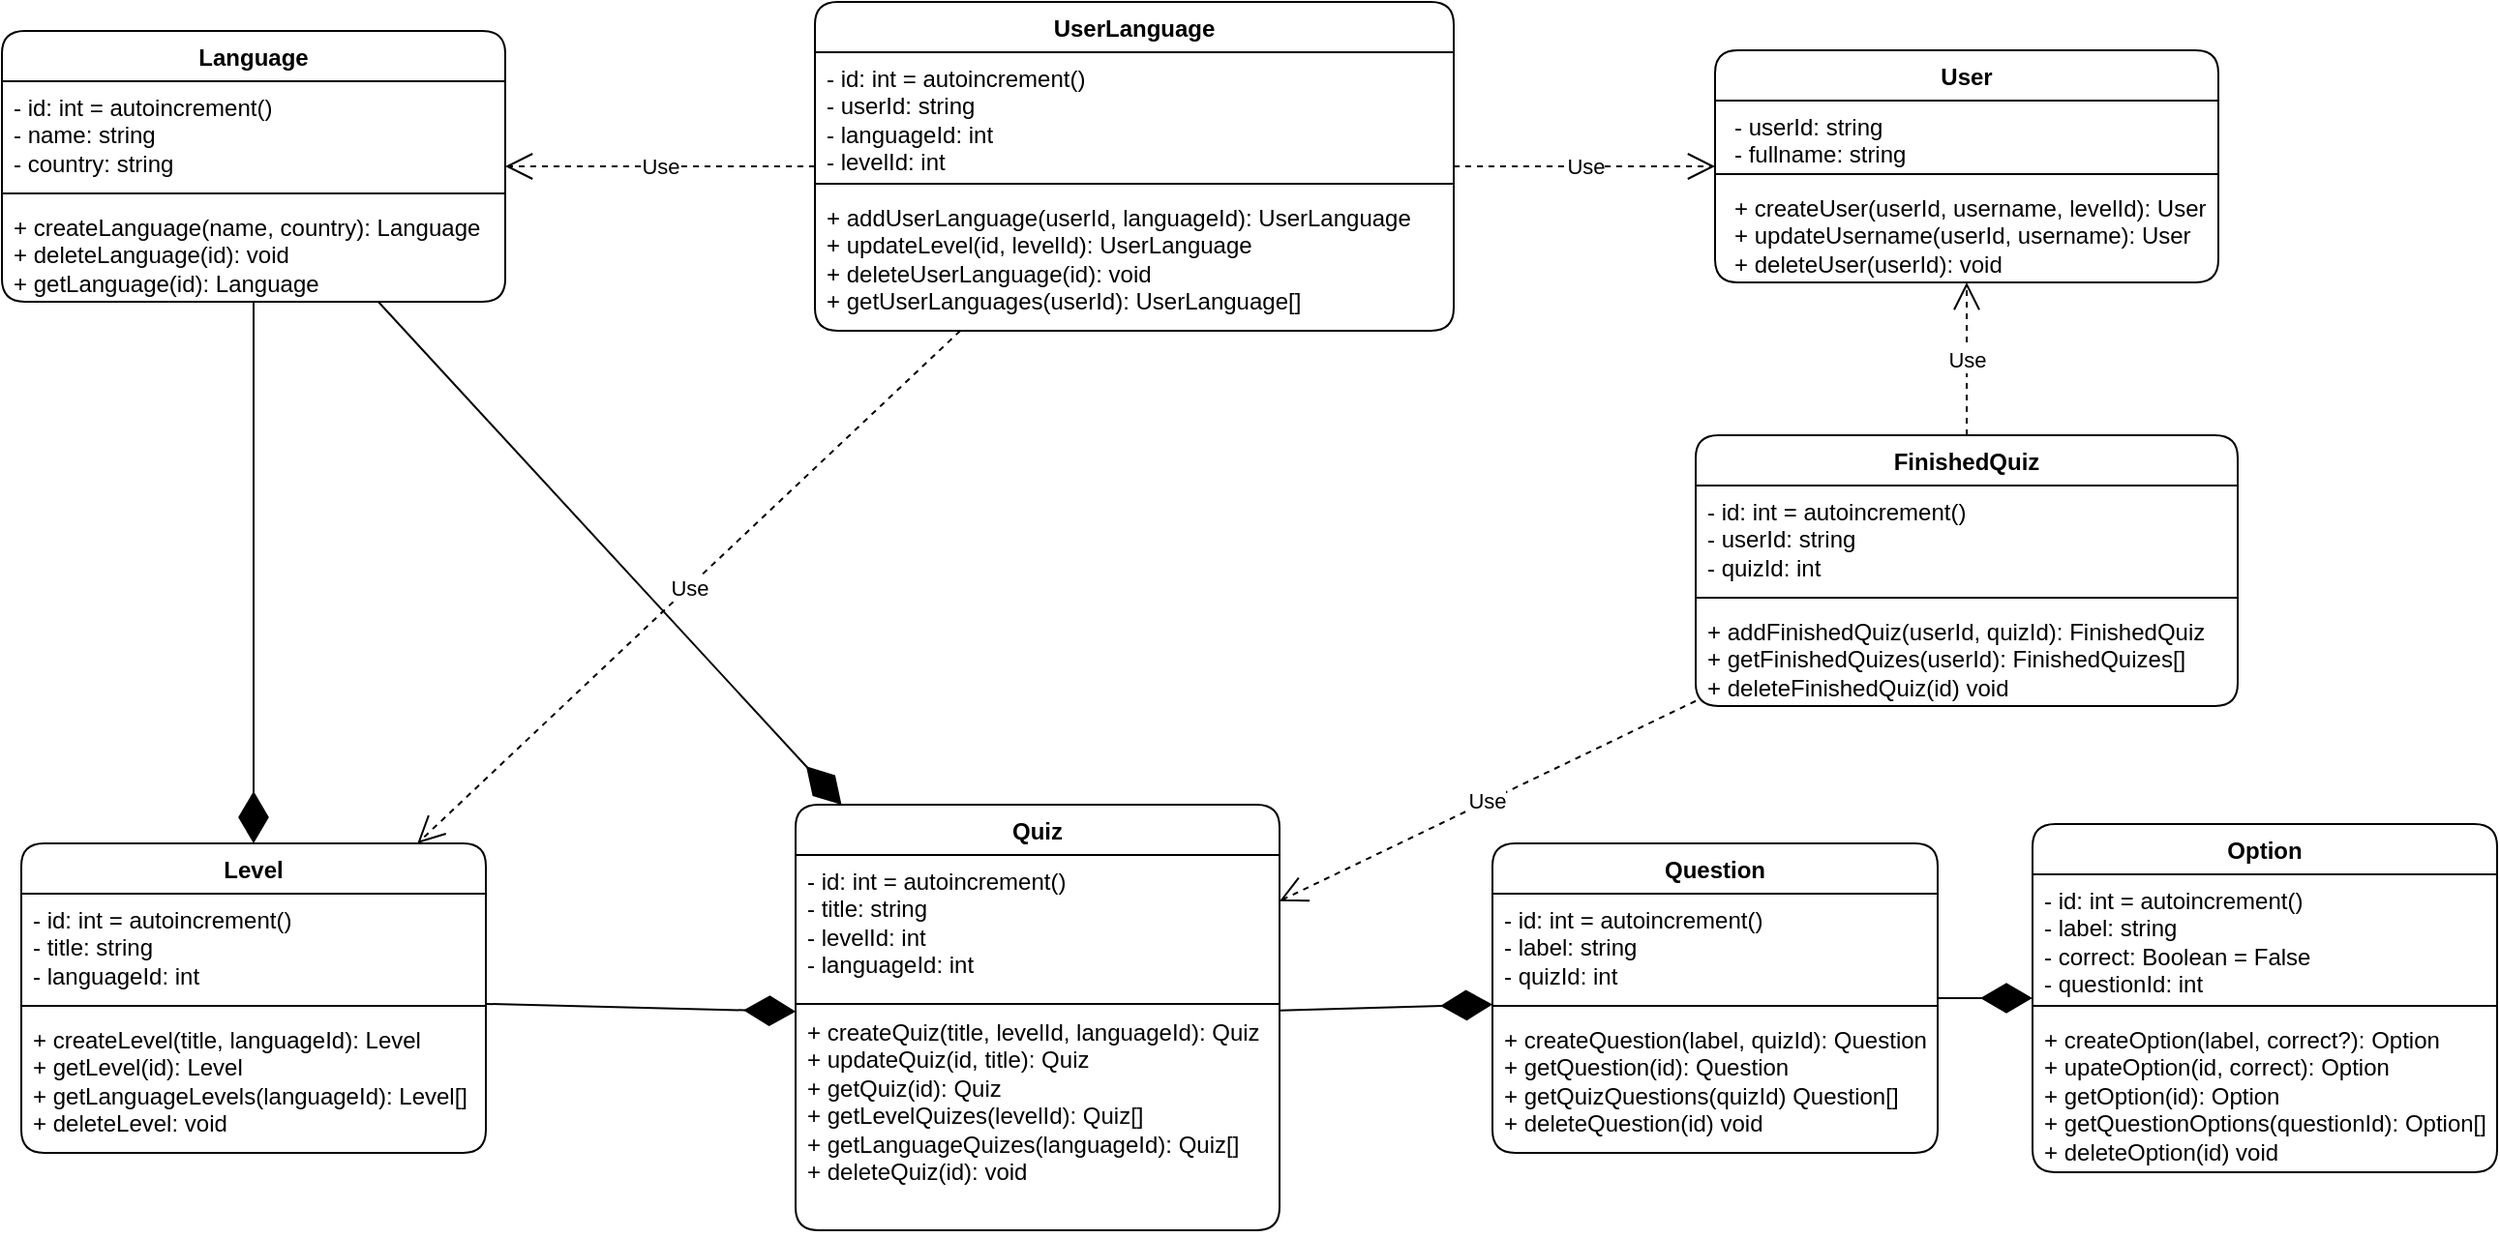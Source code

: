 <mxfile version="24.4.0" type="device" pages="2">
  <diagram name="class diagram" id="aOLUGz93YEPhbZQKyWQi">
    <mxGraphModel dx="794" dy="522" grid="1" gridSize="10" guides="1" tooltips="1" connect="1" arrows="1" fold="1" page="1" pageScale="1" pageWidth="827" pageHeight="1169" math="0" shadow="0">
      <root>
        <mxCell id="0" />
        <mxCell id="1" parent="0" />
        <mxCell id="31enBd58k9OhW9lJg7gS-4" value="User" style="swimlane;fontStyle=1;align=center;verticalAlign=top;childLayout=stackLayout;horizontal=1;startSize=26;horizontalStack=0;resizeParent=1;resizeParentMax=0;resizeLast=0;collapsible=1;marginBottom=0;whiteSpace=wrap;html=1;rounded=1;labelBackgroundColor=none;" parent="1" vertex="1">
          <mxGeometry x="915" y="300" width="260" height="120" as="geometry" />
        </mxCell>
        <mxCell id="31enBd58k9OhW9lJg7gS-5" value="&lt;p style=&quot;margin: 0px 0px 0px 4px;&quot;&gt;- userId: string&lt;/p&gt;&lt;p style=&quot;margin: 0px 0px 0px 4px;&quot;&gt;- fullname: string&lt;/p&gt;" style="text;strokeColor=none;fillColor=none;align=left;verticalAlign=top;spacingLeft=4;spacingRight=4;overflow=hidden;rotatable=0;points=[[0,0.5],[1,0.5]];portConstraint=eastwest;whiteSpace=wrap;html=1;rounded=1;labelBackgroundColor=none;" parent="31enBd58k9OhW9lJg7gS-4" vertex="1">
          <mxGeometry y="26" width="260" height="34" as="geometry" />
        </mxCell>
        <mxCell id="31enBd58k9OhW9lJg7gS-6" value="" style="line;strokeWidth=1;fillColor=none;align=left;verticalAlign=middle;spacingTop=-1;spacingLeft=3;spacingRight=3;rotatable=0;labelPosition=right;points=[];portConstraint=eastwest;rounded=1;labelBackgroundColor=none;" parent="31enBd58k9OhW9lJg7gS-4" vertex="1">
          <mxGeometry y="60" width="260" height="8" as="geometry" />
        </mxCell>
        <mxCell id="31enBd58k9OhW9lJg7gS-7" value="&lt;p style=&quot;margin: 0px 0px 0px 4px;&quot;&gt;+ createUser(userId, username, levelId): User&lt;/p&gt;&lt;p style=&quot;margin: 0px 0px 0px 4px;&quot;&gt;+ updateUsername(userId, username): User&lt;/p&gt;&lt;p style=&quot;margin: 0px 0px 0px 4px;&quot;&gt;+ deleteUser(userId): void&lt;/p&gt;" style="text;strokeColor=none;fillColor=none;align=left;verticalAlign=top;spacingLeft=4;spacingRight=4;overflow=hidden;rotatable=0;points=[[0,0.5],[1,0.5]];portConstraint=eastwest;whiteSpace=wrap;html=1;rounded=1;labelBackgroundColor=none;" parent="31enBd58k9OhW9lJg7gS-4" vertex="1">
          <mxGeometry y="68" width="260" height="52" as="geometry" />
        </mxCell>
        <mxCell id="31enBd58k9OhW9lJg7gS-8" value="Language" style="swimlane;fontStyle=1;align=center;verticalAlign=top;childLayout=stackLayout;horizontal=1;startSize=26;horizontalStack=0;resizeParent=1;resizeParentMax=0;resizeLast=0;collapsible=1;marginBottom=0;whiteSpace=wrap;html=1;rounded=1;labelBackgroundColor=none;" parent="1" vertex="1">
          <mxGeometry x="30" y="290" width="260" height="140" as="geometry" />
        </mxCell>
        <mxCell id="31enBd58k9OhW9lJg7gS-9" value="- id: int = autoincrement()&lt;div&gt;- name: string&lt;/div&gt;&lt;div&gt;- country: string&lt;/div&gt;" style="text;strokeColor=none;fillColor=none;align=left;verticalAlign=top;spacingLeft=4;spacingRight=4;overflow=hidden;rotatable=0;points=[[0,0.5],[1,0.5]];portConstraint=eastwest;whiteSpace=wrap;html=1;rounded=1;labelBackgroundColor=none;" parent="31enBd58k9OhW9lJg7gS-8" vertex="1">
          <mxGeometry y="26" width="260" height="54" as="geometry" />
        </mxCell>
        <mxCell id="31enBd58k9OhW9lJg7gS-10" value="" style="line;strokeWidth=1;fillColor=none;align=left;verticalAlign=middle;spacingTop=-1;spacingLeft=3;spacingRight=3;rotatable=0;labelPosition=right;points=[];portConstraint=eastwest;rounded=1;labelBackgroundColor=none;" parent="31enBd58k9OhW9lJg7gS-8" vertex="1">
          <mxGeometry y="80" width="260" height="8" as="geometry" />
        </mxCell>
        <mxCell id="31enBd58k9OhW9lJg7gS-11" value="+ createLanguage(name, country): Language&lt;div&gt;+ deleteLanguage(id): void&lt;/div&gt;&lt;div&gt;+ getLanguage(id): Language&lt;/div&gt;" style="text;strokeColor=none;fillColor=none;align=left;verticalAlign=top;spacingLeft=4;spacingRight=4;overflow=hidden;rotatable=0;points=[[0,0.5],[1,0.5]];portConstraint=eastwest;whiteSpace=wrap;html=1;rounded=1;labelBackgroundColor=none;" parent="31enBd58k9OhW9lJg7gS-8" vertex="1">
          <mxGeometry y="88" width="260" height="52" as="geometry" />
        </mxCell>
        <mxCell id="31enBd58k9OhW9lJg7gS-12" value="Level" style="swimlane;fontStyle=1;align=center;verticalAlign=top;childLayout=stackLayout;horizontal=1;startSize=26;horizontalStack=0;resizeParent=1;resizeParentMax=0;resizeLast=0;collapsible=1;marginBottom=0;whiteSpace=wrap;html=1;rounded=1;labelBackgroundColor=none;" parent="1" vertex="1">
          <mxGeometry x="40" y="710" width="240" height="160" as="geometry" />
        </mxCell>
        <mxCell id="31enBd58k9OhW9lJg7gS-13" value="- id: int = autoincrement()&lt;div&gt;- title: string&lt;/div&gt;&lt;div&gt;- languageId: int&lt;/div&gt;" style="text;strokeColor=none;fillColor=none;align=left;verticalAlign=top;spacingLeft=4;spacingRight=4;overflow=hidden;rotatable=0;points=[[0,0.5],[1,0.5]];portConstraint=eastwest;whiteSpace=wrap;html=1;rounded=1;labelBackgroundColor=none;" parent="31enBd58k9OhW9lJg7gS-12" vertex="1">
          <mxGeometry y="26" width="240" height="54" as="geometry" />
        </mxCell>
        <mxCell id="31enBd58k9OhW9lJg7gS-14" value="" style="line;strokeWidth=1;fillColor=none;align=left;verticalAlign=middle;spacingTop=-1;spacingLeft=3;spacingRight=3;rotatable=0;labelPosition=right;points=[];portConstraint=eastwest;rounded=1;labelBackgroundColor=none;" parent="31enBd58k9OhW9lJg7gS-12" vertex="1">
          <mxGeometry y="80" width="240" height="8" as="geometry" />
        </mxCell>
        <mxCell id="31enBd58k9OhW9lJg7gS-15" value="+ createLevel(title, languageId): Level&lt;div&gt;+ getLevel(id): Level&lt;/div&gt;&lt;div&gt;&lt;span style=&quot;background-color: initial;&quot;&gt;+ getLanguageLevels(languageId): Level[]&lt;/span&gt;&lt;/div&gt;&lt;div&gt;&lt;span style=&quot;background-color: initial;&quot;&gt;+ deleteLevel: void&lt;/span&gt;&lt;/div&gt;" style="text;strokeColor=none;fillColor=none;align=left;verticalAlign=top;spacingLeft=4;spacingRight=4;overflow=hidden;rotatable=0;points=[[0,0.5],[1,0.5]];portConstraint=eastwest;whiteSpace=wrap;html=1;rounded=1;labelBackgroundColor=none;" parent="31enBd58k9OhW9lJg7gS-12" vertex="1">
          <mxGeometry y="88" width="240" height="72" as="geometry" />
        </mxCell>
        <mxCell id="31enBd58k9OhW9lJg7gS-16" value="Quiz" style="swimlane;fontStyle=1;align=center;verticalAlign=top;childLayout=stackLayout;horizontal=1;startSize=26;horizontalStack=0;resizeParent=1;resizeParentMax=0;resizeLast=0;collapsible=1;marginBottom=0;whiteSpace=wrap;html=1;rounded=1;labelBackgroundColor=none;" parent="1" vertex="1">
          <mxGeometry x="440" y="690" width="250" height="220" as="geometry" />
        </mxCell>
        <mxCell id="31enBd58k9OhW9lJg7gS-17" value="- id: int = autoincrement()&lt;div&gt;- title: string&lt;/div&gt;&lt;div&gt;- levelId: int&lt;/div&gt;&lt;div&gt;- languageId: int&lt;/div&gt;" style="text;strokeColor=none;fillColor=none;align=left;verticalAlign=top;spacingLeft=4;spacingRight=4;overflow=hidden;rotatable=0;points=[[0,0.5],[1,0.5]];portConstraint=eastwest;whiteSpace=wrap;html=1;rounded=1;labelBackgroundColor=none;glass=1;" parent="31enBd58k9OhW9lJg7gS-16" vertex="1">
          <mxGeometry y="26" width="250" height="76" as="geometry" />
        </mxCell>
        <mxCell id="31enBd58k9OhW9lJg7gS-18" value="" style="line;strokeWidth=1;fillColor=none;align=left;verticalAlign=middle;spacingTop=-1;spacingLeft=3;spacingRight=3;rotatable=0;labelPosition=right;points=[];portConstraint=eastwest;rounded=1;labelBackgroundColor=none;" parent="31enBd58k9OhW9lJg7gS-16" vertex="1">
          <mxGeometry y="102" width="250" height="2" as="geometry" />
        </mxCell>
        <mxCell id="31enBd58k9OhW9lJg7gS-19" value="+ createQuiz(title, levelId, languageId): Quiz&lt;div&gt;+ updateQuiz(id, title): Quiz&lt;/div&gt;&lt;div&gt;+ getQuiz(id): Quiz&lt;/div&gt;&lt;div&gt;+ getLevelQuizes(levelId): Quiz[]&lt;/div&gt;&lt;div&gt;+ getLanguageQuizes(languageId): Quiz[]&lt;/div&gt;&lt;div&gt;+ deleteQuiz(id): void&lt;/div&gt;" style="text;strokeColor=none;fillColor=none;align=left;verticalAlign=top;spacingLeft=4;spacingRight=4;overflow=hidden;rotatable=0;points=[[0,0.5],[1,0.5]];portConstraint=eastwest;whiteSpace=wrap;html=1;rounded=1;labelBackgroundColor=none;" parent="31enBd58k9OhW9lJg7gS-16" vertex="1">
          <mxGeometry y="104" width="250" height="116" as="geometry" />
        </mxCell>
        <mxCell id="31enBd58k9OhW9lJg7gS-20" value="Question" style="swimlane;fontStyle=1;align=center;verticalAlign=top;childLayout=stackLayout;horizontal=1;startSize=26;horizontalStack=0;resizeParent=1;resizeParentMax=0;resizeLast=0;collapsible=1;marginBottom=0;whiteSpace=wrap;html=1;rounded=1;labelBackgroundColor=none;" parent="1" vertex="1">
          <mxGeometry x="800" y="710" width="230" height="160" as="geometry" />
        </mxCell>
        <mxCell id="31enBd58k9OhW9lJg7gS-21" value="- id: int = autoincrement()&lt;div&gt;- label: string&lt;/div&gt;&lt;div&gt;- quizId: int&lt;/div&gt;" style="text;strokeColor=none;fillColor=none;align=left;verticalAlign=top;spacingLeft=4;spacingRight=4;overflow=hidden;rotatable=0;points=[[0,0.5],[1,0.5]];portConstraint=eastwest;whiteSpace=wrap;html=1;rounded=1;labelBackgroundColor=none;" parent="31enBd58k9OhW9lJg7gS-20" vertex="1">
          <mxGeometry y="26" width="230" height="54" as="geometry" />
        </mxCell>
        <mxCell id="31enBd58k9OhW9lJg7gS-22" value="" style="line;strokeWidth=1;fillColor=none;align=left;verticalAlign=middle;spacingTop=-1;spacingLeft=3;spacingRight=3;rotatable=0;labelPosition=right;points=[];portConstraint=eastwest;rounded=1;labelBackgroundColor=none;" parent="31enBd58k9OhW9lJg7gS-20" vertex="1">
          <mxGeometry y="80" width="230" height="8" as="geometry" />
        </mxCell>
        <mxCell id="31enBd58k9OhW9lJg7gS-23" value="+ createQuestion(label, quizId): Question&lt;div&gt;+ getQuestion(id): Question&lt;/div&gt;&lt;div&gt;+ getQuizQuestions(quizId) Question[]&lt;/div&gt;&lt;div&gt;+ deleteQuestion(id) void&lt;/div&gt;" style="text;strokeColor=none;fillColor=none;align=left;verticalAlign=top;spacingLeft=4;spacingRight=4;overflow=hidden;rotatable=0;points=[[0,0.5],[1,0.5]];portConstraint=eastwest;whiteSpace=wrap;html=1;rounded=1;labelBackgroundColor=none;" parent="31enBd58k9OhW9lJg7gS-20" vertex="1">
          <mxGeometry y="88" width="230" height="72" as="geometry" />
        </mxCell>
        <mxCell id="31enBd58k9OhW9lJg7gS-24" value="Option" style="swimlane;fontStyle=1;align=center;verticalAlign=top;childLayout=stackLayout;horizontal=1;startSize=26;horizontalStack=0;resizeParent=1;resizeParentMax=0;resizeLast=0;collapsible=1;marginBottom=0;whiteSpace=wrap;html=1;rounded=1;labelBackgroundColor=none;" parent="1" vertex="1">
          <mxGeometry x="1079" y="700" width="240" height="180" as="geometry" />
        </mxCell>
        <mxCell id="31enBd58k9OhW9lJg7gS-25" value="- id: int = autoincrement()&lt;div&gt;- label: string&lt;/div&gt;&lt;div&gt;- correct: Boolean = False&lt;/div&gt;&lt;div&gt;- questionId: int&lt;/div&gt;" style="text;strokeColor=none;fillColor=none;align=left;verticalAlign=top;spacingLeft=4;spacingRight=4;overflow=hidden;rotatable=0;points=[[0,0.5],[1,0.5]];portConstraint=eastwest;whiteSpace=wrap;html=1;rounded=1;labelBackgroundColor=none;" parent="31enBd58k9OhW9lJg7gS-24" vertex="1">
          <mxGeometry y="26" width="240" height="64" as="geometry" />
        </mxCell>
        <mxCell id="31enBd58k9OhW9lJg7gS-26" value="" style="line;strokeWidth=1;fillColor=none;align=left;verticalAlign=middle;spacingTop=-1;spacingLeft=3;spacingRight=3;rotatable=0;labelPosition=right;points=[];portConstraint=eastwest;rounded=1;labelBackgroundColor=none;" parent="31enBd58k9OhW9lJg7gS-24" vertex="1">
          <mxGeometry y="90" width="240" height="8" as="geometry" />
        </mxCell>
        <mxCell id="31enBd58k9OhW9lJg7gS-27" value="+ createOption(label, correct?): Option&lt;div&gt;+ upateOption(id, correct): Option&lt;/div&gt;&lt;div&gt;+ getOption(id): Option&lt;/div&gt;&lt;div&gt;+ getQuestionOptions(questionId): Option[]&lt;/div&gt;&lt;div&gt;+ deleteOption(id) void&lt;/div&gt;" style="text;strokeColor=none;fillColor=none;align=left;verticalAlign=top;spacingLeft=4;spacingRight=4;overflow=hidden;rotatable=0;points=[[0,0.5],[1,0.5]];portConstraint=eastwest;whiteSpace=wrap;html=1;rounded=1;labelBackgroundColor=none;" parent="31enBd58k9OhW9lJg7gS-24" vertex="1">
          <mxGeometry y="98" width="240" height="82" as="geometry" />
        </mxCell>
        <mxCell id="31enBd58k9OhW9lJg7gS-29" value="" style="endArrow=diamondThin;endFill=1;endSize=24;html=1;rounded=1;" parent="1" source="31enBd58k9OhW9lJg7gS-16" target="31enBd58k9OhW9lJg7gS-20" edge="1">
          <mxGeometry width="160" relative="1" as="geometry">
            <mxPoint x="500" y="310" as="sourcePoint" />
            <mxPoint x="660" y="310" as="targetPoint" />
          </mxGeometry>
        </mxCell>
        <mxCell id="31enBd58k9OhW9lJg7gS-30" value="" style="endArrow=diamondThin;endFill=1;endSize=24;html=1;rounded=1;" parent="1" source="31enBd58k9OhW9lJg7gS-20" target="31enBd58k9OhW9lJg7gS-24" edge="1">
          <mxGeometry width="160" relative="1" as="geometry">
            <mxPoint x="500" y="310" as="sourcePoint" />
            <mxPoint x="660" y="310" as="targetPoint" />
          </mxGeometry>
        </mxCell>
        <mxCell id="31enBd58k9OhW9lJg7gS-31" value="" style="endArrow=diamondThin;endFill=1;endSize=24;html=1;rounded=1;" parent="1" source="31enBd58k9OhW9lJg7gS-12" target="31enBd58k9OhW9lJg7gS-16" edge="1">
          <mxGeometry width="160" relative="1" as="geometry">
            <mxPoint x="500" y="310" as="sourcePoint" />
            <mxPoint x="660" y="310" as="targetPoint" />
          </mxGeometry>
        </mxCell>
        <mxCell id="31enBd58k9OhW9lJg7gS-32" value="UserLanguage" style="swimlane;fontStyle=1;align=center;verticalAlign=top;childLayout=stackLayout;horizontal=1;startSize=26;horizontalStack=0;resizeParent=1;resizeParentMax=0;resizeLast=0;collapsible=1;marginBottom=0;whiteSpace=wrap;html=1;rounded=1;" parent="1" vertex="1">
          <mxGeometry x="450" y="275" width="330" height="170" as="geometry" />
        </mxCell>
        <mxCell id="31enBd58k9OhW9lJg7gS-33" value="- id: int = autoincrement()&lt;div&gt;- userId: string&lt;/div&gt;&lt;div&gt;- languageId: int&lt;/div&gt;&lt;div&gt;- levelId: int&lt;/div&gt;" style="text;strokeColor=none;fillColor=none;align=left;verticalAlign=top;spacingLeft=4;spacingRight=4;overflow=hidden;rotatable=0;points=[[0,0.5],[1,0.5]];portConstraint=eastwest;whiteSpace=wrap;html=1;rounded=1;" parent="31enBd58k9OhW9lJg7gS-32" vertex="1">
          <mxGeometry y="26" width="330" height="64" as="geometry" />
        </mxCell>
        <mxCell id="31enBd58k9OhW9lJg7gS-34" value="" style="line;strokeWidth=1;fillColor=none;align=left;verticalAlign=middle;spacingTop=-1;spacingLeft=3;spacingRight=3;rotatable=0;labelPosition=right;points=[];portConstraint=eastwest;strokeColor=inherit;rounded=1;" parent="31enBd58k9OhW9lJg7gS-32" vertex="1">
          <mxGeometry y="90" width="330" height="8" as="geometry" />
        </mxCell>
        <mxCell id="31enBd58k9OhW9lJg7gS-35" value="+ addUserLanguage(userId, languageId): UserLanguage&lt;div&gt;+ updateLevel(id, levelId): UserLanguage&lt;/div&gt;&lt;div&gt;+ deleteUserLanguage(id): void&lt;/div&gt;&lt;div&gt;+ getUserLanguages(userId): UserLanguage[]&lt;/div&gt;" style="text;strokeColor=none;fillColor=none;align=left;verticalAlign=top;spacingLeft=4;spacingRight=4;overflow=hidden;rotatable=0;points=[[0,0.5],[1,0.5]];portConstraint=eastwest;whiteSpace=wrap;html=1;rounded=1;" parent="31enBd58k9OhW9lJg7gS-32" vertex="1">
          <mxGeometry y="98" width="330" height="72" as="geometry" />
        </mxCell>
        <mxCell id="31enBd58k9OhW9lJg7gS-37" value="" style="endArrow=diamondThin;endFill=1;endSize=24;html=1;rounded=1;" parent="1" source="31enBd58k9OhW9lJg7gS-8" target="31enBd58k9OhW9lJg7gS-16" edge="1">
          <mxGeometry width="160" relative="1" as="geometry">
            <mxPoint x="500" y="310" as="sourcePoint" />
            <mxPoint x="660" y="310" as="targetPoint" />
          </mxGeometry>
        </mxCell>
        <mxCell id="31enBd58k9OhW9lJg7gS-38" value="" style="endArrow=diamondThin;endFill=1;endSize=24;html=1;rounded=1;" parent="1" source="31enBd58k9OhW9lJg7gS-8" target="31enBd58k9OhW9lJg7gS-12" edge="1">
          <mxGeometry width="160" relative="1" as="geometry">
            <mxPoint x="500" y="310" as="sourcePoint" />
            <mxPoint x="660" y="310" as="targetPoint" />
          </mxGeometry>
        </mxCell>
        <mxCell id="31enBd58k9OhW9lJg7gS-39" value="Use" style="endArrow=open;endSize=12;dashed=1;html=1;rounded=1;" parent="1" source="31enBd58k9OhW9lJg7gS-32" target="31enBd58k9OhW9lJg7gS-4" edge="1">
          <mxGeometry width="160" relative="1" as="geometry">
            <mxPoint x="500" y="310" as="sourcePoint" />
            <mxPoint x="660" y="310" as="targetPoint" />
          </mxGeometry>
        </mxCell>
        <mxCell id="31enBd58k9OhW9lJg7gS-40" value="Use" style="endArrow=open;endSize=12;dashed=1;html=1;rounded=1;" parent="1" source="31enBd58k9OhW9lJg7gS-32" target="31enBd58k9OhW9lJg7gS-8" edge="1">
          <mxGeometry width="160" relative="1" as="geometry">
            <mxPoint x="500" y="310" as="sourcePoint" />
            <mxPoint x="660" y="310" as="targetPoint" />
          </mxGeometry>
        </mxCell>
        <mxCell id="31enBd58k9OhW9lJg7gS-41" value="Use" style="endArrow=open;endSize=12;dashed=1;html=1;rounded=1;" parent="1" source="31enBd58k9OhW9lJg7gS-32" target="31enBd58k9OhW9lJg7gS-12" edge="1">
          <mxGeometry width="160" relative="1" as="geometry">
            <mxPoint x="500" y="310" as="sourcePoint" />
            <mxPoint x="660" y="310" as="targetPoint" />
          </mxGeometry>
        </mxCell>
        <mxCell id="31enBd58k9OhW9lJg7gS-42" value="FinishedQuiz" style="swimlane;fontStyle=1;align=center;verticalAlign=top;childLayout=stackLayout;horizontal=1;startSize=26;horizontalStack=0;resizeParent=1;resizeParentMax=0;resizeLast=0;collapsible=1;marginBottom=0;whiteSpace=wrap;html=1;rounded=1;" parent="1" vertex="1">
          <mxGeometry x="905" y="499" width="280" height="140" as="geometry" />
        </mxCell>
        <mxCell id="31enBd58k9OhW9lJg7gS-43" value="- id: int = autoincrement()&lt;div&gt;- userId: string&lt;/div&gt;&lt;div&gt;- quizId: int&lt;/div&gt;" style="text;strokeColor=none;fillColor=none;align=left;verticalAlign=top;spacingLeft=4;spacingRight=4;overflow=hidden;rotatable=0;points=[[0,0.5],[1,0.5]];portConstraint=eastwest;whiteSpace=wrap;html=1;" parent="31enBd58k9OhW9lJg7gS-42" vertex="1">
          <mxGeometry y="26" width="280" height="54" as="geometry" />
        </mxCell>
        <mxCell id="31enBd58k9OhW9lJg7gS-44" value="" style="line;strokeWidth=1;fillColor=none;align=left;verticalAlign=middle;spacingTop=-1;spacingLeft=3;spacingRight=3;rotatable=0;labelPosition=right;points=[];portConstraint=eastwest;strokeColor=inherit;rounded=1;" parent="31enBd58k9OhW9lJg7gS-42" vertex="1">
          <mxGeometry y="80" width="280" height="8" as="geometry" />
        </mxCell>
        <mxCell id="31enBd58k9OhW9lJg7gS-45" value="+ addFinishedQuiz(userId, quizId): FinishedQuiz&lt;div&gt;+ getFinishedQuizes(userId): FinishedQuizes[]&lt;/div&gt;&lt;div&gt;+ deleteFinishedQuiz(id) void&lt;/div&gt;" style="text;strokeColor=none;fillColor=none;align=left;verticalAlign=top;spacingLeft=4;spacingRight=4;overflow=hidden;rotatable=0;points=[[0,0.5],[1,0.5]];portConstraint=eastwest;whiteSpace=wrap;html=1;" parent="31enBd58k9OhW9lJg7gS-42" vertex="1">
          <mxGeometry y="88" width="280" height="52" as="geometry" />
        </mxCell>
        <mxCell id="31enBd58k9OhW9lJg7gS-46" value="Use" style="endArrow=open;endSize=12;dashed=1;html=1;rounded=1;" parent="1" source="31enBd58k9OhW9lJg7gS-42" target="31enBd58k9OhW9lJg7gS-4" edge="1">
          <mxGeometry width="160" relative="1" as="geometry">
            <mxPoint x="860" y="520" as="sourcePoint" />
            <mxPoint x="1020" y="520" as="targetPoint" />
          </mxGeometry>
        </mxCell>
        <mxCell id="31enBd58k9OhW9lJg7gS-47" value="Use" style="endArrow=open;endSize=12;dashed=1;html=1;rounded=1;" parent="1" source="31enBd58k9OhW9lJg7gS-42" target="31enBd58k9OhW9lJg7gS-16" edge="1">
          <mxGeometry width="160" relative="1" as="geometry">
            <mxPoint x="860" y="520" as="sourcePoint" />
            <mxPoint x="1020" y="520" as="targetPoint" />
          </mxGeometry>
        </mxCell>
      </root>
    </mxGraphModel>
  </diagram>
  <diagram id="8xNHMc4PdvnQVsVA1z_5" name="Use case diagram">
    <mxGraphModel dx="1059" dy="696" grid="1" gridSize="10" guides="1" tooltips="1" connect="1" arrows="1" fold="1" page="1" pageScale="1" pageWidth="827" pageHeight="1169" math="0" shadow="0">
      <root>
        <mxCell id="0" />
        <mxCell id="1" parent="0" />
        <mxCell id="5tX0ATcmo5yWwP-1VALY-1" value="Language Learning App" style="shape=umlFrame;whiteSpace=wrap;html=1;pointerEvents=0;width=690;height=20;rounded=1;" vertex="1" parent="1">
          <mxGeometry x="80" y="50" width="680" height="690" as="geometry" />
        </mxCell>
        <mxCell id="5tX0ATcmo5yWwP-1VALY-8" value="sign-up" style="ellipse;whiteSpace=wrap;html=1;rounded=1;" vertex="1" parent="1">
          <mxGeometry x="384" y="80" width="70" height="40" as="geometry" />
        </mxCell>
        <mxCell id="5tX0ATcmo5yWwP-1VALY-9" value="sign-out" style="ellipse;whiteSpace=wrap;html=1;rounded=1;" vertex="1" parent="1">
          <mxGeometry x="384" y="120" width="70" height="40" as="geometry" />
        </mxCell>
        <mxCell id="5tX0ATcmo5yWwP-1VALY-10" value="sign-in" style="ellipse;whiteSpace=wrap;html=1;rounded=1;" vertex="1" parent="1">
          <mxGeometry x="384" y="160" width="70" height="40" as="geometry" />
        </mxCell>
        <mxCell id="5tX0ATcmo5yWwP-1VALY-11" value="add user language" style="ellipse;whiteSpace=wrap;html=1;rounded=1;" vertex="1" parent="1">
          <mxGeometry x="230" y="220" width="70" height="40" as="geometry" />
        </mxCell>
        <mxCell id="uz0ZGg-Opx3ufUbnbtCJ-13" style="edgeStyle=orthogonalEdgeStyle;rounded=1;orthogonalLoop=1;jettySize=auto;html=1;" edge="1" parent="1" source="5tX0ATcmo5yWwP-1VALY-12" target="5tX0ATcmo5yWwP-1VALY-13">
          <mxGeometry relative="1" as="geometry" />
        </mxCell>
        <mxCell id="uz0ZGg-Opx3ufUbnbtCJ-14" value="extends" style="edgeLabel;html=1;align=center;verticalAlign=middle;resizable=0;points=[];rounded=1;" vertex="1" connectable="0" parent="uz0ZGg-Opx3ufUbnbtCJ-13">
          <mxGeometry y="1" relative="1" as="geometry">
            <mxPoint x="5" y="-9" as="offset" />
          </mxGeometry>
        </mxCell>
        <mxCell id="5tX0ATcmo5yWwP-1VALY-12" value="delete user language" style="ellipse;whiteSpace=wrap;html=1;rounded=1;" vertex="1" parent="1">
          <mxGeometry x="230" y="260" width="70" height="40" as="geometry" />
        </mxCell>
        <mxCell id="5tX0ATcmo5yWwP-1VALY-13" value="delete finished quiz" style="ellipse;whiteSpace=wrap;html=1;rounded=1;" vertex="1" parent="1">
          <mxGeometry x="350" y="255" width="90" height="50" as="geometry" />
        </mxCell>
        <mxCell id="Cx40cqMgaz_yQqRrVU7q-1" value="add finished quiz" style="ellipse;whiteSpace=wrap;html=1;rounded=1;" vertex="1" parent="1">
          <mxGeometry x="230" y="340" width="70" height="40" as="geometry" />
        </mxCell>
        <mxCell id="bfRwnQS3kES8Bs0kGp2J-1" value="get language" style="ellipse;whiteSpace=wrap;html=1;rounded=1;" vertex="1" parent="1">
          <mxGeometry x="390" y="520" width="70" height="40" as="geometry" />
        </mxCell>
        <mxCell id="uz0ZGg-Opx3ufUbnbtCJ-3" style="edgeStyle=orthogonalEdgeStyle;rounded=1;orthogonalLoop=1;jettySize=auto;html=1;entryX=0.5;entryY=1;entryDx=0;entryDy=0;" edge="1" parent="1" source="bfRwnQS3kES8Bs0kGp2J-2" target="Nhg55iskTQBQF4c9V1iR-3">
          <mxGeometry relative="1" as="geometry" />
        </mxCell>
        <mxCell id="uz0ZGg-Opx3ufUbnbtCJ-8" value="extends" style="edgeLabel;html=1;align=center;verticalAlign=middle;resizable=0;points=[];rounded=1;" vertex="1" connectable="0" parent="uz0ZGg-Opx3ufUbnbtCJ-3">
          <mxGeometry x="0.341" y="1" relative="1" as="geometry">
            <mxPoint as="offset" />
          </mxGeometry>
        </mxCell>
        <mxCell id="bfRwnQS3kES8Bs0kGp2J-2" value="get language levels" style="ellipse;whiteSpace=wrap;html=1;rounded=1;" vertex="1" parent="1">
          <mxGeometry x="160" y="645" width="70" height="40" as="geometry" />
        </mxCell>
        <mxCell id="pn0gyfATjOHxEASUwlEL-1" value="update level" style="ellipse;whiteSpace=wrap;html=1;rounded=1;" vertex="1" parent="1">
          <mxGeometry x="230" y="300" width="70" height="40" as="geometry" />
        </mxCell>
        <mxCell id="5T5SB5tBkpdzoWHrAGQn-1" value="create language" style="ellipse;whiteSpace=wrap;html=1;rounded=1;" vertex="1" parent="1">
          <mxGeometry x="560" y="200" width="70" height="40" as="geometry" />
        </mxCell>
        <mxCell id="5T5SB5tBkpdzoWHrAGQn-2" value="createLevel" style="ellipse;whiteSpace=wrap;html=1;rounded=1;" vertex="1" parent="1">
          <mxGeometry x="560" y="240" width="70" height="40" as="geometry" />
        </mxCell>
        <mxCell id="5T5SB5tBkpdzoWHrAGQn-3" value="create quiz&lt;span style=&quot;color: rgba(0, 0, 0, 0); font-family: monospace; font-size: 0px; text-align: start; text-wrap: nowrap;&quot;&gt;%3CmxGraphModel%3E%3Croot%3E%3CmxCell%20id%3D%220%22%2F%3E%3CmxCell%20id%3D%221%22%20parent%3D%220%22%2F%3E%3CmxCell%20id%3D%222%22%20value%3D%22sign-in%22%20style%3D%22ellipse%3BwhiteSpace%3Dwrap%3Bhtml%3D1%3B%22%20vertex%3D%221%22%20parent%3D%221%22%3E%3CmxGeometry%20x%3D%22160%22%20y%3D%22230%22%20width%3D%2270%22%20height%3D%2240%22%20as%3D%22geometry%22%2F%3E%3C%2FmxCell%3E%3C%2Froot%3E%3C%2FmxGraphModel%3E&lt;/span&gt;" style="ellipse;whiteSpace=wrap;html=1;rounded=1;" vertex="1" parent="1">
          <mxGeometry x="560" y="280" width="70" height="40" as="geometry" />
        </mxCell>
        <mxCell id="5T5SB5tBkpdzoWHrAGQn-4" value="create question" style="ellipse;whiteSpace=wrap;html=1;rounded=1;" vertex="1" parent="1">
          <mxGeometry x="560" y="320" width="70" height="40" as="geometry" />
        </mxCell>
        <mxCell id="5T5SB5tBkpdzoWHrAGQn-5" value="create option" style="ellipse;whiteSpace=wrap;html=1;rounded=1;" vertex="1" parent="1">
          <mxGeometry x="560" y="360" width="70" height="40" as="geometry" />
        </mxCell>
        <mxCell id="Nhg55iskTQBQF4c9V1iR-1" value="update quiz" style="ellipse;whiteSpace=wrap;html=1;rounded=1;" vertex="1" parent="1">
          <mxGeometry x="560" y="400" width="70" height="40" as="geometry" />
        </mxCell>
        <mxCell id="Nhg55iskTQBQF4c9V1iR-2" value="update option" style="ellipse;whiteSpace=wrap;html=1;rounded=1;" vertex="1" parent="1">
          <mxGeometry x="560" y="440" width="70" height="40" as="geometry" />
        </mxCell>
        <mxCell id="Nhg55iskTQBQF4c9V1iR-3" value="get level" style="ellipse;whiteSpace=wrap;html=1;rounded=1;" vertex="1" parent="1">
          <mxGeometry x="160" y="520" width="70" height="40" as="geometry" />
        </mxCell>
        <mxCell id="vKjFUdqkGvZ4QZ5V8I1V-1" value="get quiz" style="ellipse;whiteSpace=wrap;html=1;rounded=1;" vertex="1" parent="1">
          <mxGeometry x="275" y="520" width="70" height="40" as="geometry" />
        </mxCell>
        <mxCell id="uz0ZGg-Opx3ufUbnbtCJ-4" style="edgeStyle=orthogonalEdgeStyle;rounded=1;orthogonalLoop=1;jettySize=auto;html=1;" edge="1" parent="1" source="vKjFUdqkGvZ4QZ5V8I1V-2" target="vKjFUdqkGvZ4QZ5V8I1V-1">
          <mxGeometry relative="1" as="geometry" />
        </mxCell>
        <mxCell id="vKjFUdqkGvZ4QZ5V8I1V-2" value="get level quizes" style="ellipse;whiteSpace=wrap;html=1;rounded=1;" vertex="1" parent="1">
          <mxGeometry x="240" y="645" width="70" height="40" as="geometry" />
        </mxCell>
        <mxCell id="uz0ZGg-Opx3ufUbnbtCJ-5" style="edgeStyle=orthogonalEdgeStyle;rounded=1;orthogonalLoop=1;jettySize=auto;html=1;" edge="1" parent="1" source="vKjFUdqkGvZ4QZ5V8I1V-3" target="vKjFUdqkGvZ4QZ5V8I1V-1">
          <mxGeometry relative="1" as="geometry" />
        </mxCell>
        <mxCell id="uz0ZGg-Opx3ufUbnbtCJ-9" value="extends" style="edgeLabel;html=1;align=center;verticalAlign=middle;resizable=0;points=[];rounded=1;" vertex="1" connectable="0" parent="uz0ZGg-Opx3ufUbnbtCJ-5">
          <mxGeometry x="0.6" y="-2" relative="1" as="geometry">
            <mxPoint as="offset" />
          </mxGeometry>
        </mxCell>
        <mxCell id="vKjFUdqkGvZ4QZ5V8I1V-3" value="get language quizes" style="ellipse;whiteSpace=wrap;html=1;rounded=1;" vertex="1" parent="1">
          <mxGeometry x="315" y="645" width="70" height="40" as="geometry" />
        </mxCell>
        <mxCell id="Z3GcL7NkMQR7qDs4fRH7-1" value="get questions" style="ellipse;whiteSpace=wrap;html=1;rounded=1;" vertex="1" parent="1">
          <mxGeometry x="470" y="520" width="70" height="40" as="geometry" />
        </mxCell>
        <mxCell id="uz0ZGg-Opx3ufUbnbtCJ-6" style="edgeStyle=orthogonalEdgeStyle;rounded=1;orthogonalLoop=1;jettySize=auto;html=1;" edge="1" parent="1" source="Z3GcL7NkMQR7qDs4fRH7-2" target="Z3GcL7NkMQR7qDs4fRH7-1">
          <mxGeometry relative="1" as="geometry" />
        </mxCell>
        <mxCell id="uz0ZGg-Opx3ufUbnbtCJ-11" value="extends" style="edgeLabel;html=1;align=center;verticalAlign=middle;resizable=0;points=[];rounded=1;" vertex="1" connectable="0" parent="uz0ZGg-Opx3ufUbnbtCJ-6">
          <mxGeometry x="0.129" y="1" relative="1" as="geometry">
            <mxPoint as="offset" />
          </mxGeometry>
        </mxCell>
        <mxCell id="Z3GcL7NkMQR7qDs4fRH7-2" value="get quiz questions" style="ellipse;whiteSpace=wrap;html=1;rounded=1;" vertex="1" parent="1">
          <mxGeometry x="470" y="645" width="70" height="40" as="geometry" />
        </mxCell>
        <mxCell id="GDuMNymyMn43ziiCyT1_-1" value="get option" style="ellipse;whiteSpace=wrap;html=1;rounded=1;" vertex="1" parent="1">
          <mxGeometry x="550" y="520" width="70" height="40" as="geometry" />
        </mxCell>
        <mxCell id="uz0ZGg-Opx3ufUbnbtCJ-7" style="edgeStyle=orthogonalEdgeStyle;rounded=1;orthogonalLoop=1;jettySize=auto;html=1;" edge="1" parent="1" source="GDuMNymyMn43ziiCyT1_-2" target="GDuMNymyMn43ziiCyT1_-1">
          <mxGeometry relative="1" as="geometry" />
        </mxCell>
        <mxCell id="uz0ZGg-Opx3ufUbnbtCJ-12" value="extends" style="edgeLabel;html=1;align=center;verticalAlign=middle;resizable=0;points=[];rounded=1;" vertex="1" connectable="0" parent="uz0ZGg-Opx3ufUbnbtCJ-7">
          <mxGeometry x="0.318" relative="1" as="geometry">
            <mxPoint as="offset" />
          </mxGeometry>
        </mxCell>
        <mxCell id="GDuMNymyMn43ziiCyT1_-2" value="get question option" style="ellipse;whiteSpace=wrap;html=1;rounded=1;" vertex="1" parent="1">
          <mxGeometry x="550" y="645" width="70" height="40" as="geometry" />
        </mxCell>
        <mxCell id="uRf-W_UjrQW400aikjt0-1" value="get finished quizes" style="ellipse;whiteSpace=wrap;html=1;rounded=1;" vertex="1" parent="1">
          <mxGeometry x="630" y="645" width="70" height="40" as="geometry" />
        </mxCell>
        <mxCell id="uz0ZGg-Opx3ufUbnbtCJ-2" style="edgeStyle=orthogonalEdgeStyle;rounded=1;orthogonalLoop=1;jettySize=auto;html=1;" edge="1" parent="1" source="uz0ZGg-Opx3ufUbnbtCJ-1" target="bfRwnQS3kES8Bs0kGp2J-1">
          <mxGeometry relative="1" as="geometry" />
        </mxCell>
        <mxCell id="uz0ZGg-Opx3ufUbnbtCJ-10" value="extends" style="edgeLabel;html=1;align=center;verticalAlign=middle;resizable=0;points=[];rounded=1;" vertex="1" connectable="0" parent="uz0ZGg-Opx3ufUbnbtCJ-2">
          <mxGeometry x="0.082" y="-1" relative="1" as="geometry">
            <mxPoint as="offset" />
          </mxGeometry>
        </mxCell>
        <mxCell id="uz0ZGg-Opx3ufUbnbtCJ-1" value="get user languages" style="ellipse;whiteSpace=wrap;html=1;rounded=1;" vertex="1" parent="1">
          <mxGeometry x="390" y="645" width="70" height="40" as="geometry" />
        </mxCell>
        <mxCell id="uz0ZGg-Opx3ufUbnbtCJ-17" style="edgeStyle=orthogonalEdgeStyle;rounded=1;orthogonalLoop=1;jettySize=auto;html=1;entryX=0;entryY=0.5;entryDx=0;entryDy=0;" edge="1" parent="1" source="uz0ZGg-Opx3ufUbnbtCJ-15" target="5tX0ATcmo5yWwP-1VALY-8">
          <mxGeometry relative="1" as="geometry">
            <Array as="points">
              <mxPoint x="120" y="370" />
              <mxPoint x="120" y="100" />
            </Array>
          </mxGeometry>
        </mxCell>
        <mxCell id="uz0ZGg-Opx3ufUbnbtCJ-19" style="edgeStyle=orthogonalEdgeStyle;rounded=1;orthogonalLoop=1;jettySize=auto;html=1;entryX=0;entryY=0.5;entryDx=0;entryDy=0;" edge="1" parent="1" source="uz0ZGg-Opx3ufUbnbtCJ-15" target="5tX0ATcmo5yWwP-1VALY-9">
          <mxGeometry relative="1" as="geometry">
            <Array as="points">
              <mxPoint x="120" y="370" />
              <mxPoint x="120" y="140" />
            </Array>
          </mxGeometry>
        </mxCell>
        <mxCell id="uz0ZGg-Opx3ufUbnbtCJ-20" style="edgeStyle=orthogonalEdgeStyle;rounded=1;orthogonalLoop=1;jettySize=auto;html=1;entryX=0;entryY=0.5;entryDx=0;entryDy=0;" edge="1" parent="1" source="uz0ZGg-Opx3ufUbnbtCJ-15" target="5tX0ATcmo5yWwP-1VALY-10">
          <mxGeometry relative="1" as="geometry">
            <Array as="points">
              <mxPoint x="120" y="370" />
              <mxPoint x="120" y="180" />
            </Array>
          </mxGeometry>
        </mxCell>
        <mxCell id="uz0ZGg-Opx3ufUbnbtCJ-21" style="edgeStyle=orthogonalEdgeStyle;rounded=1;orthogonalLoop=1;jettySize=auto;html=1;entryX=0;entryY=0.5;entryDx=0;entryDy=0;" edge="1" parent="1" source="uz0ZGg-Opx3ufUbnbtCJ-15" target="5tX0ATcmo5yWwP-1VALY-11">
          <mxGeometry relative="1" as="geometry">
            <Array as="points">
              <mxPoint x="120" y="370" />
              <mxPoint x="120" y="240" />
            </Array>
          </mxGeometry>
        </mxCell>
        <mxCell id="uz0ZGg-Opx3ufUbnbtCJ-22" style="edgeStyle=orthogonalEdgeStyle;rounded=1;orthogonalLoop=1;jettySize=auto;html=1;entryX=0;entryY=0.5;entryDx=0;entryDy=0;" edge="1" parent="1" source="uz0ZGg-Opx3ufUbnbtCJ-15" target="5tX0ATcmo5yWwP-1VALY-12">
          <mxGeometry relative="1" as="geometry">
            <Array as="points">
              <mxPoint x="120" y="370" />
              <mxPoint x="120" y="280" />
            </Array>
          </mxGeometry>
        </mxCell>
        <mxCell id="uz0ZGg-Opx3ufUbnbtCJ-23" style="edgeStyle=orthogonalEdgeStyle;rounded=1;orthogonalLoop=1;jettySize=auto;html=1;" edge="1" parent="1" source="uz0ZGg-Opx3ufUbnbtCJ-15" target="pn0gyfATjOHxEASUwlEL-1">
          <mxGeometry relative="1" as="geometry">
            <Array as="points">
              <mxPoint x="120" y="370" />
              <mxPoint x="120" y="320" />
            </Array>
          </mxGeometry>
        </mxCell>
        <mxCell id="uz0ZGg-Opx3ufUbnbtCJ-24" style="edgeStyle=orthogonalEdgeStyle;rounded=1;orthogonalLoop=1;jettySize=auto;html=1;" edge="1" parent="1" source="uz0ZGg-Opx3ufUbnbtCJ-15" target="Cx40cqMgaz_yQqRrVU7q-1">
          <mxGeometry relative="1" as="geometry">
            <Array as="points">
              <mxPoint x="120" y="370" />
              <mxPoint x="120" y="360" />
            </Array>
          </mxGeometry>
        </mxCell>
        <mxCell id="uz0ZGg-Opx3ufUbnbtCJ-25" style="edgeStyle=orthogonalEdgeStyle;rounded=1;orthogonalLoop=1;jettySize=auto;html=1;entryX=0.5;entryY=1;entryDx=0;entryDy=0;" edge="1" parent="1" source="uz0ZGg-Opx3ufUbnbtCJ-15" target="bfRwnQS3kES8Bs0kGp2J-2">
          <mxGeometry relative="1" as="geometry">
            <Array as="points">
              <mxPoint x="120" y="370" />
              <mxPoint x="120" y="705" />
              <mxPoint x="195" y="705" />
            </Array>
          </mxGeometry>
        </mxCell>
        <mxCell id="uz0ZGg-Opx3ufUbnbtCJ-26" style="edgeStyle=orthogonalEdgeStyle;rounded=1;orthogonalLoop=1;jettySize=auto;html=1;entryX=0.5;entryY=1;entryDx=0;entryDy=0;" edge="1" parent="1" source="uz0ZGg-Opx3ufUbnbtCJ-15" target="vKjFUdqkGvZ4QZ5V8I1V-2">
          <mxGeometry relative="1" as="geometry">
            <Array as="points">
              <mxPoint x="120" y="370" />
              <mxPoint x="120" y="705" />
              <mxPoint x="275" y="705" />
            </Array>
          </mxGeometry>
        </mxCell>
        <mxCell id="uz0ZGg-Opx3ufUbnbtCJ-27" style="edgeStyle=orthogonalEdgeStyle;rounded=1;orthogonalLoop=1;jettySize=auto;html=1;entryX=0.5;entryY=1;entryDx=0;entryDy=0;" edge="1" parent="1" source="uz0ZGg-Opx3ufUbnbtCJ-15" target="vKjFUdqkGvZ4QZ5V8I1V-3">
          <mxGeometry relative="1" as="geometry">
            <Array as="points">
              <mxPoint x="120" y="370" />
              <mxPoint x="120" y="705" />
              <mxPoint x="350" y="705" />
            </Array>
          </mxGeometry>
        </mxCell>
        <mxCell id="uz0ZGg-Opx3ufUbnbtCJ-28" style="edgeStyle=orthogonalEdgeStyle;rounded=1;orthogonalLoop=1;jettySize=auto;html=1;entryX=0.5;entryY=1;entryDx=0;entryDy=0;" edge="1" parent="1" source="uz0ZGg-Opx3ufUbnbtCJ-15" target="uz0ZGg-Opx3ufUbnbtCJ-1">
          <mxGeometry relative="1" as="geometry">
            <Array as="points">
              <mxPoint x="120" y="370" />
              <mxPoint x="120" y="705" />
              <mxPoint x="425" y="705" />
            </Array>
          </mxGeometry>
        </mxCell>
        <mxCell id="uz0ZGg-Opx3ufUbnbtCJ-29" style="edgeStyle=orthogonalEdgeStyle;rounded=1;orthogonalLoop=1;jettySize=auto;html=1;entryX=0.5;entryY=1;entryDx=0;entryDy=0;" edge="1" parent="1" source="uz0ZGg-Opx3ufUbnbtCJ-15" target="Z3GcL7NkMQR7qDs4fRH7-2">
          <mxGeometry relative="1" as="geometry">
            <Array as="points">
              <mxPoint x="120" y="370" />
              <mxPoint x="120" y="705" />
              <mxPoint x="505" y="705" />
            </Array>
          </mxGeometry>
        </mxCell>
        <mxCell id="uz0ZGg-Opx3ufUbnbtCJ-30" style="edgeStyle=orthogonalEdgeStyle;rounded=1;orthogonalLoop=1;jettySize=auto;html=1;entryX=0.5;entryY=1;entryDx=0;entryDy=0;" edge="1" parent="1" source="uz0ZGg-Opx3ufUbnbtCJ-15" target="GDuMNymyMn43ziiCyT1_-2">
          <mxGeometry relative="1" as="geometry">
            <Array as="points">
              <mxPoint x="120" y="370" />
              <mxPoint x="120" y="705" />
              <mxPoint x="585" y="705" />
            </Array>
          </mxGeometry>
        </mxCell>
        <mxCell id="uz0ZGg-Opx3ufUbnbtCJ-31" style="edgeStyle=orthogonalEdgeStyle;rounded=1;orthogonalLoop=1;jettySize=auto;html=1;entryX=0.5;entryY=1;entryDx=0;entryDy=0;" edge="1" parent="1" source="uz0ZGg-Opx3ufUbnbtCJ-15" target="uRf-W_UjrQW400aikjt0-1">
          <mxGeometry relative="1" as="geometry">
            <Array as="points">
              <mxPoint x="120" y="370" />
              <mxPoint x="120" y="705" />
              <mxPoint x="665" y="705" />
            </Array>
          </mxGeometry>
        </mxCell>
        <mxCell id="uz0ZGg-Opx3ufUbnbtCJ-15" value="User" style="shape=umlActor;verticalLabelPosition=bottom;verticalAlign=top;html=1;rounded=1;" vertex="1" parent="1">
          <mxGeometry x="20" y="340" width="30" height="60" as="geometry" />
        </mxCell>
        <mxCell id="uz0ZGg-Opx3ufUbnbtCJ-32" style="edgeStyle=orthogonalEdgeStyle;rounded=1;orthogonalLoop=1;jettySize=auto;html=1;entryX=1;entryY=0.5;entryDx=0;entryDy=0;" edge="1" parent="1" source="uz0ZGg-Opx3ufUbnbtCJ-16" target="5tX0ATcmo5yWwP-1VALY-8">
          <mxGeometry relative="1" as="geometry">
            <Array as="points">
              <mxPoint x="720" y="370" />
              <mxPoint x="720" y="100" />
            </Array>
          </mxGeometry>
        </mxCell>
        <mxCell id="uz0ZGg-Opx3ufUbnbtCJ-33" style="edgeStyle=orthogonalEdgeStyle;rounded=1;orthogonalLoop=1;jettySize=auto;html=1;entryX=1;entryY=0.5;entryDx=0;entryDy=0;" edge="1" parent="1" source="uz0ZGg-Opx3ufUbnbtCJ-16" target="5tX0ATcmo5yWwP-1VALY-9">
          <mxGeometry relative="1" as="geometry">
            <Array as="points">
              <mxPoint x="720" y="370" />
              <mxPoint x="720" y="140" />
            </Array>
          </mxGeometry>
        </mxCell>
        <mxCell id="uz0ZGg-Opx3ufUbnbtCJ-34" style="edgeStyle=orthogonalEdgeStyle;rounded=1;orthogonalLoop=1;jettySize=auto;html=1;entryX=1;entryY=0.5;entryDx=0;entryDy=0;" edge="1" parent="1" source="uz0ZGg-Opx3ufUbnbtCJ-16" target="5tX0ATcmo5yWwP-1VALY-10">
          <mxGeometry relative="1" as="geometry">
            <Array as="points">
              <mxPoint x="720" y="370" />
              <mxPoint x="720" y="180" />
            </Array>
          </mxGeometry>
        </mxCell>
        <mxCell id="uz0ZGg-Opx3ufUbnbtCJ-35" style="edgeStyle=orthogonalEdgeStyle;rounded=1;orthogonalLoop=1;jettySize=auto;html=1;entryX=1;entryY=0.5;entryDx=0;entryDy=0;" edge="1" parent="1" source="uz0ZGg-Opx3ufUbnbtCJ-16" target="5T5SB5tBkpdzoWHrAGQn-1">
          <mxGeometry relative="1" as="geometry">
            <Array as="points">
              <mxPoint x="720" y="370" />
              <mxPoint x="720" y="220" />
            </Array>
          </mxGeometry>
        </mxCell>
        <mxCell id="uz0ZGg-Opx3ufUbnbtCJ-36" style="edgeStyle=orthogonalEdgeStyle;rounded=1;orthogonalLoop=1;jettySize=auto;html=1;entryX=1;entryY=0.5;entryDx=0;entryDy=0;" edge="1" parent="1" source="uz0ZGg-Opx3ufUbnbtCJ-16" target="5T5SB5tBkpdzoWHrAGQn-2">
          <mxGeometry relative="1" as="geometry">
            <Array as="points">
              <mxPoint x="720" y="370" />
              <mxPoint x="720" y="260" />
            </Array>
          </mxGeometry>
        </mxCell>
        <mxCell id="uz0ZGg-Opx3ufUbnbtCJ-37" style="edgeStyle=orthogonalEdgeStyle;rounded=1;orthogonalLoop=1;jettySize=auto;html=1;entryX=1;entryY=0.5;entryDx=0;entryDy=0;" edge="1" parent="1" source="uz0ZGg-Opx3ufUbnbtCJ-16" target="5T5SB5tBkpdzoWHrAGQn-3">
          <mxGeometry relative="1" as="geometry">
            <Array as="points">
              <mxPoint x="720" y="370" />
              <mxPoint x="720" y="300" />
            </Array>
          </mxGeometry>
        </mxCell>
        <mxCell id="uz0ZGg-Opx3ufUbnbtCJ-38" style="edgeStyle=orthogonalEdgeStyle;rounded=1;orthogonalLoop=1;jettySize=auto;html=1;" edge="1" parent="1" source="uz0ZGg-Opx3ufUbnbtCJ-16" target="5T5SB5tBkpdzoWHrAGQn-4">
          <mxGeometry relative="1" as="geometry">
            <Array as="points">
              <mxPoint x="720" y="370" />
              <mxPoint x="720" y="340" />
            </Array>
          </mxGeometry>
        </mxCell>
        <mxCell id="uz0ZGg-Opx3ufUbnbtCJ-39" style="edgeStyle=orthogonalEdgeStyle;rounded=1;orthogonalLoop=1;jettySize=auto;html=1;entryX=1;entryY=0.5;entryDx=0;entryDy=0;" edge="1" parent="1" source="uz0ZGg-Opx3ufUbnbtCJ-16" target="5T5SB5tBkpdzoWHrAGQn-5">
          <mxGeometry relative="1" as="geometry">
            <Array as="points">
              <mxPoint x="720" y="370" />
              <mxPoint x="720" y="380" />
            </Array>
          </mxGeometry>
        </mxCell>
        <mxCell id="uz0ZGg-Opx3ufUbnbtCJ-40" style="edgeStyle=orthogonalEdgeStyle;rounded=1;orthogonalLoop=1;jettySize=auto;html=1;" edge="1" parent="1" source="uz0ZGg-Opx3ufUbnbtCJ-16" target="Nhg55iskTQBQF4c9V1iR-1">
          <mxGeometry relative="1" as="geometry">
            <Array as="points">
              <mxPoint x="720" y="370" />
              <mxPoint x="720" y="420" />
            </Array>
          </mxGeometry>
        </mxCell>
        <mxCell id="uz0ZGg-Opx3ufUbnbtCJ-41" style="edgeStyle=orthogonalEdgeStyle;rounded=1;orthogonalLoop=1;jettySize=auto;html=1;entryX=1;entryY=0.5;entryDx=0;entryDy=0;" edge="1" parent="1" source="uz0ZGg-Opx3ufUbnbtCJ-16" target="Nhg55iskTQBQF4c9V1iR-2">
          <mxGeometry relative="1" as="geometry">
            <Array as="points">
              <mxPoint x="720" y="370" />
              <mxPoint x="720" y="460" />
            </Array>
          </mxGeometry>
        </mxCell>
        <mxCell id="uz0ZGg-Opx3ufUbnbtCJ-42" style="edgeStyle=orthogonalEdgeStyle;rounded=1;orthogonalLoop=1;jettySize=auto;html=1;entryX=0.5;entryY=1;entryDx=0;entryDy=0;" edge="1" parent="1" source="uz0ZGg-Opx3ufUbnbtCJ-16" target="uRf-W_UjrQW400aikjt0-1">
          <mxGeometry relative="1" as="geometry">
            <Array as="points">
              <mxPoint x="720" y="370" />
              <mxPoint x="720" y="705" />
              <mxPoint x="665" y="705" />
            </Array>
          </mxGeometry>
        </mxCell>
        <mxCell id="uz0ZGg-Opx3ufUbnbtCJ-43" style="edgeStyle=orthogonalEdgeStyle;rounded=1;orthogonalLoop=1;jettySize=auto;html=1;entryX=0.5;entryY=1;entryDx=0;entryDy=0;" edge="1" parent="1" source="uz0ZGg-Opx3ufUbnbtCJ-16" target="GDuMNymyMn43ziiCyT1_-2">
          <mxGeometry relative="1" as="geometry">
            <Array as="points">
              <mxPoint x="720" y="370" />
              <mxPoint x="720" y="705" />
              <mxPoint x="585" y="705" />
            </Array>
          </mxGeometry>
        </mxCell>
        <mxCell id="uz0ZGg-Opx3ufUbnbtCJ-44" style="edgeStyle=orthogonalEdgeStyle;rounded=1;orthogonalLoop=1;jettySize=auto;html=1;entryX=0.5;entryY=1;entryDx=0;entryDy=0;" edge="1" parent="1" source="uz0ZGg-Opx3ufUbnbtCJ-16" target="Z3GcL7NkMQR7qDs4fRH7-2">
          <mxGeometry relative="1" as="geometry">
            <Array as="points">
              <mxPoint x="720" y="370" />
              <mxPoint x="720" y="705" />
              <mxPoint x="505" y="705" />
            </Array>
          </mxGeometry>
        </mxCell>
        <mxCell id="uz0ZGg-Opx3ufUbnbtCJ-45" style="edgeStyle=orthogonalEdgeStyle;rounded=1;orthogonalLoop=1;jettySize=auto;html=1;entryX=0.5;entryY=1;entryDx=0;entryDy=0;" edge="1" parent="1" source="uz0ZGg-Opx3ufUbnbtCJ-16" target="uz0ZGg-Opx3ufUbnbtCJ-1">
          <mxGeometry relative="1" as="geometry">
            <Array as="points">
              <mxPoint x="720" y="370" />
              <mxPoint x="720" y="705" />
              <mxPoint x="425" y="705" />
            </Array>
          </mxGeometry>
        </mxCell>
        <mxCell id="uz0ZGg-Opx3ufUbnbtCJ-46" style="edgeStyle=orthogonalEdgeStyle;rounded=1;orthogonalLoop=1;jettySize=auto;html=1;entryX=0.5;entryY=1;entryDx=0;entryDy=0;" edge="1" parent="1" source="uz0ZGg-Opx3ufUbnbtCJ-16" target="vKjFUdqkGvZ4QZ5V8I1V-3">
          <mxGeometry relative="1" as="geometry">
            <Array as="points">
              <mxPoint x="720" y="370" />
              <mxPoint x="720" y="705" />
              <mxPoint x="350" y="705" />
            </Array>
          </mxGeometry>
        </mxCell>
        <mxCell id="uz0ZGg-Opx3ufUbnbtCJ-47" style="edgeStyle=orthogonalEdgeStyle;rounded=1;orthogonalLoop=1;jettySize=auto;html=1;entryX=0.5;entryY=1;entryDx=0;entryDy=0;" edge="1" parent="1" source="uz0ZGg-Opx3ufUbnbtCJ-16" target="vKjFUdqkGvZ4QZ5V8I1V-2">
          <mxGeometry relative="1" as="geometry">
            <Array as="points">
              <mxPoint x="720" y="370" />
              <mxPoint x="720" y="705" />
              <mxPoint x="275" y="705" />
            </Array>
          </mxGeometry>
        </mxCell>
        <mxCell id="uz0ZGg-Opx3ufUbnbtCJ-48" style="edgeStyle=orthogonalEdgeStyle;rounded=1;orthogonalLoop=1;jettySize=auto;html=1;entryX=0.5;entryY=1;entryDx=0;entryDy=0;" edge="1" parent="1" source="uz0ZGg-Opx3ufUbnbtCJ-16" target="bfRwnQS3kES8Bs0kGp2J-2">
          <mxGeometry relative="1" as="geometry">
            <Array as="points">
              <mxPoint x="720" y="370" />
              <mxPoint x="720" y="705" />
              <mxPoint x="195" y="705" />
            </Array>
          </mxGeometry>
        </mxCell>
        <mxCell id="uz0ZGg-Opx3ufUbnbtCJ-16" value="Admin" style="shape=umlActor;verticalLabelPosition=bottom;verticalAlign=top;html=1;rounded=1;" vertex="1" parent="1">
          <mxGeometry x="790" y="340" width="30" height="60" as="geometry" />
        </mxCell>
      </root>
    </mxGraphModel>
  </diagram>
</mxfile>
